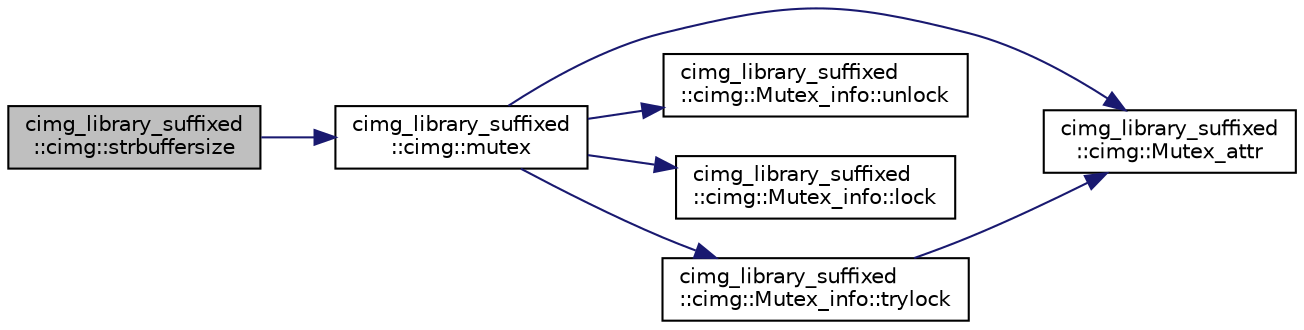 digraph "cimg_library_suffixed::cimg::strbuffersize"
{
  edge [fontname="Helvetica",fontsize="10",labelfontname="Helvetica",labelfontsize="10"];
  node [fontname="Helvetica",fontsize="10",shape=record];
  rankdir="LR";
  Node3872 [label="cimg_library_suffixed\l::cimg::strbuffersize",height=0.2,width=0.4,color="black", fillcolor="grey75", style="filled", fontcolor="black"];
  Node3872 -> Node3873 [color="midnightblue",fontsize="10",style="solid",fontname="Helvetica"];
  Node3873 [label="cimg_library_suffixed\l::cimg::mutex",height=0.2,width=0.4,color="black", fillcolor="white", style="filled",URL="$namespacecimg__library__suffixed_1_1cimg.html#a9e739e4b4ac058abfba069466617b914"];
  Node3873 -> Node3874 [color="midnightblue",fontsize="10",style="solid",fontname="Helvetica"];
  Node3874 [label="cimg_library_suffixed\l::cimg::Mutex_attr",height=0.2,width=0.4,color="black", fillcolor="white", style="filled",URL="$namespacecimg__library__suffixed_1_1cimg.html#aa0e1bc96ae6e235dc5b67b8b0a466166"];
  Node3873 -> Node3875 [color="midnightblue",fontsize="10",style="solid",fontname="Helvetica"];
  Node3875 [label="cimg_library_suffixed\l::cimg::Mutex_info::unlock",height=0.2,width=0.4,color="black", fillcolor="white", style="filled",URL="$structcimg__library__suffixed_1_1cimg_1_1_mutex__info.html#afac3fa5f107ad4795fb867050f616555"];
  Node3873 -> Node3876 [color="midnightblue",fontsize="10",style="solid",fontname="Helvetica"];
  Node3876 [label="cimg_library_suffixed\l::cimg::Mutex_info::lock",height=0.2,width=0.4,color="black", fillcolor="white", style="filled",URL="$structcimg__library__suffixed_1_1cimg_1_1_mutex__info.html#a6cc8e26847a1aa649febed03d70182e7"];
  Node3873 -> Node3877 [color="midnightblue",fontsize="10",style="solid",fontname="Helvetica"];
  Node3877 [label="cimg_library_suffixed\l::cimg::Mutex_info::trylock",height=0.2,width=0.4,color="black", fillcolor="white", style="filled",URL="$structcimg__library__suffixed_1_1cimg_1_1_mutex__info.html#a9bf4ed1e1dfe6f28fa6250cd04f3c900"];
  Node3877 -> Node3874 [color="midnightblue",fontsize="10",style="solid",fontname="Helvetica"];
}
